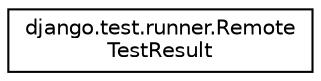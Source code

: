 digraph "Graphical Class Hierarchy"
{
 // LATEX_PDF_SIZE
  edge [fontname="Helvetica",fontsize="10",labelfontname="Helvetica",labelfontsize="10"];
  node [fontname="Helvetica",fontsize="10",shape=record];
  rankdir="LR";
  Node0 [label="django.test.runner.Remote\lTestResult",height=0.2,width=0.4,color="black", fillcolor="white", style="filled",URL="$df/d66/classdjango_1_1test_1_1runner_1_1_remote_test_result.html",tooltip=" "];
}
